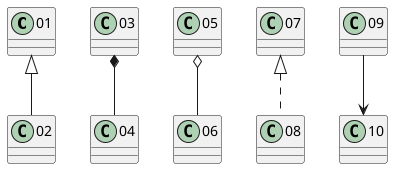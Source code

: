 @startuml

class 01
class 02
01 <|-- 02 /'继承'/
class 03
class 04
03 *-- 04 /'组合'/
class 05
class 06
05 o-- 06 /'聚合'/
class 07
class 08
07 <|.. 08 /'泛化（实现）'/
class 09
class 10
09 --> 10

@enduml

